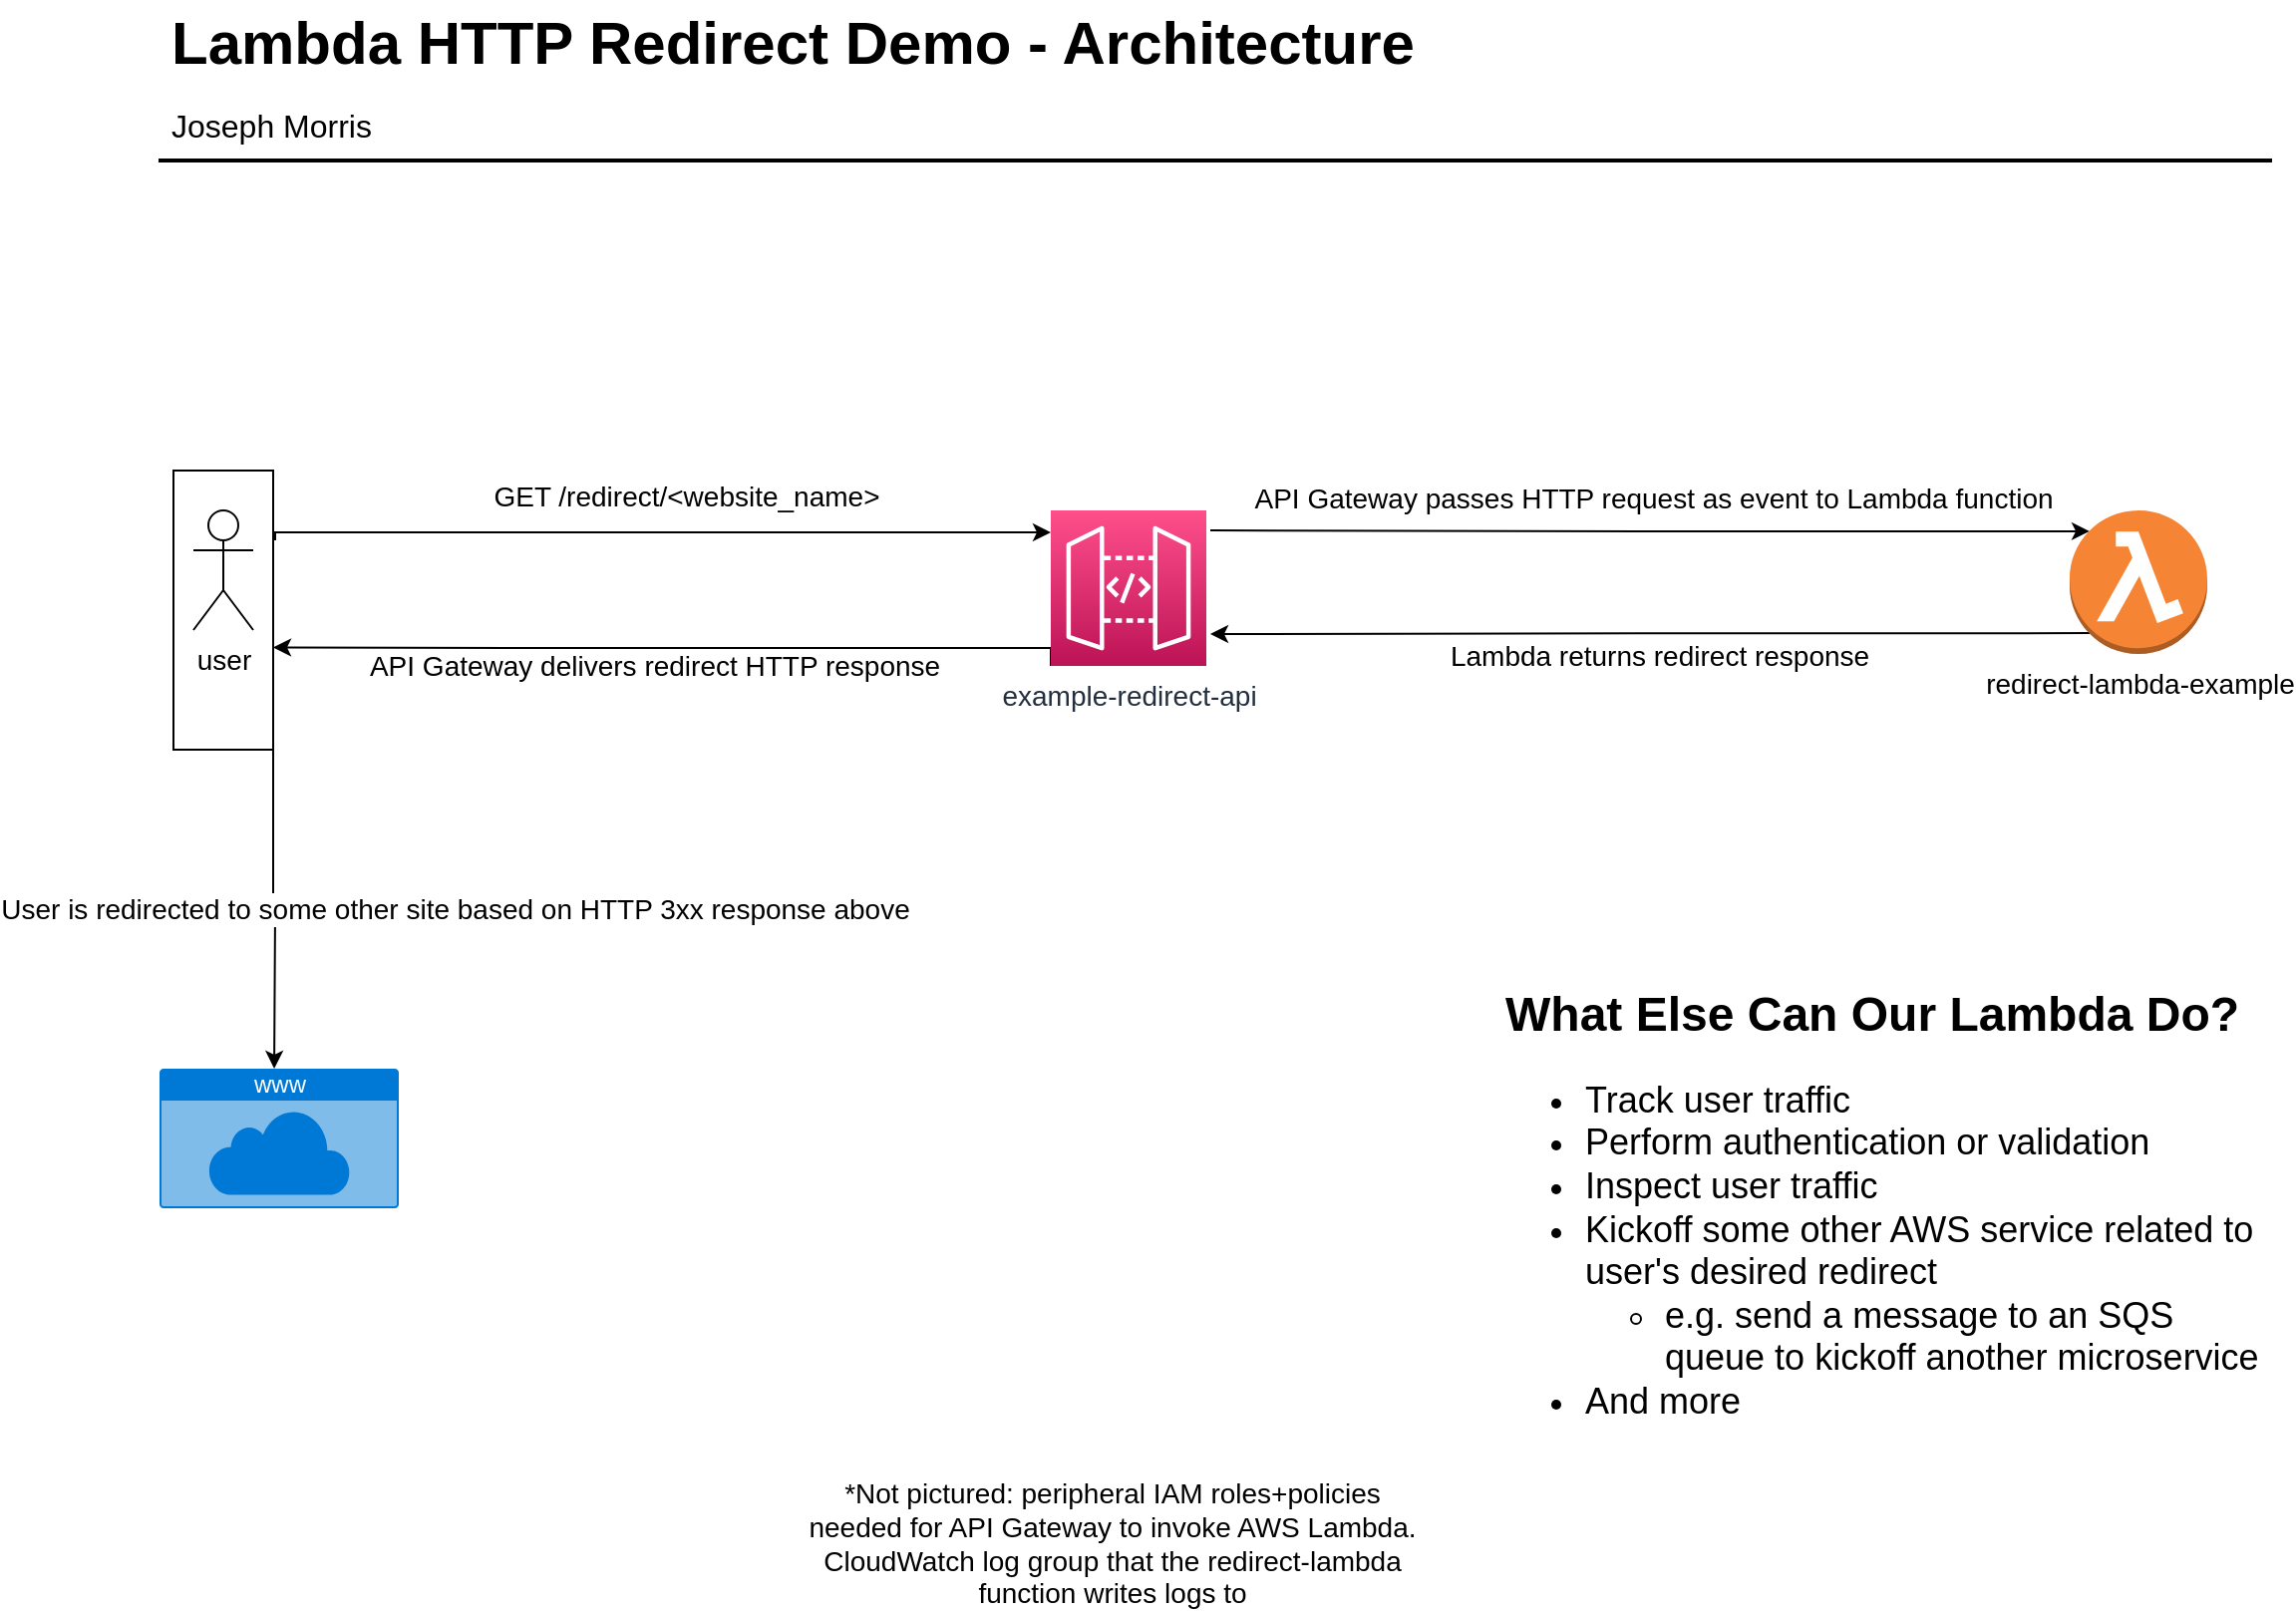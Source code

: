 <mxfile version="15.5.4" type="device"><diagram id="Ht1M8jgEwFfnCIfOTk4-" name="Page-1"><mxGraphModel dx="1673" dy="896" grid="1" gridSize="10" guides="1" tooltips="1" connect="1" arrows="1" fold="1" page="1" pageScale="1" pageWidth="1169" pageHeight="827" math="0" shadow="0"><root><mxCell id="0"/><mxCell id="1" parent="0"/><mxCell id="yhZvTM8VlQhfIVQSHp2Z-19" style="edgeStyle=orthogonalEdgeStyle;rounded=0;orthogonalLoop=1;jettySize=auto;html=1;exitX=1;exitY=1;exitDx=0;exitDy=0;" edge="1" parent="1" source="yhZvTM8VlQhfIVQSHp2Z-12"><mxGeometry relative="1" as="geometry"><mxPoint x="149.529" y="547" as="targetPoint"/></mxGeometry></mxCell><mxCell id="yhZvTM8VlQhfIVQSHp2Z-12" value="" style="rounded=0;whiteSpace=wrap;html=1;" vertex="1" parent="1"><mxGeometry x="99" y="247" width="50" height="140" as="geometry"/></mxCell><mxCell id="-QjtrjUzRDEMRZ5MF8oH-47" value="Lambda HTTP Redirect Demo - Architecture" style="text;html=1;resizable=0;points=[];autosize=1;align=left;verticalAlign=top;spacingTop=-4;fontSize=30;fontStyle=1" parent="1" vertex="1"><mxGeometry x="95.5" y="11.5" width="640" height="40" as="geometry"/></mxCell><mxCell id="-QjtrjUzRDEMRZ5MF8oH-48" value="Joseph Morris" style="text;html=1;resizable=0;points=[];autosize=1;align=left;verticalAlign=top;spacingTop=-4;fontSize=16;" parent="1" vertex="1"><mxGeometry x="95.5" y="61.5" width="120" height="20" as="geometry"/></mxCell><mxCell id="SCVMTBWpLvtzJIhz15lM-1" value="" style="line;strokeWidth=2;html=1;fontSize=14;" parent="1" vertex="1"><mxGeometry x="91.5" y="86.5" width="1060" height="10" as="geometry"/></mxCell><mxCell id="yhZvTM8VlQhfIVQSHp2Z-5" style="edgeStyle=orthogonalEdgeStyle;rounded=0;orthogonalLoop=1;jettySize=auto;html=1;exitX=1;exitY=0.25;exitDx=0;exitDy=0;entryX=0;entryY=0.141;entryDx=0;entryDy=0;entryPerimeter=0;fontSize=14;" edge="1" parent="1" target="yhZvTM8VlQhfIVQSHp2Z-3"><mxGeometry relative="1" as="geometry"><mxPoint x="150" y="282" as="sourcePoint"/><mxPoint x="530" y="278" as="targetPoint"/><Array as="points"><mxPoint x="150" y="278"/></Array></mxGeometry></mxCell><mxCell id="yhZvTM8VlQhfIVQSHp2Z-6" value="GET /redirect/&amp;lt;website_name&amp;gt;" style="edgeLabel;html=1;align=center;verticalAlign=middle;resizable=0;points=[];fontSize=14;" vertex="1" connectable="0" parent="yhZvTM8VlQhfIVQSHp2Z-5"><mxGeometry x="0.157" y="-1" relative="1" as="geometry"><mxPoint x="-18" y="-19" as="offset"/></mxGeometry></mxCell><mxCell id="yhZvTM8VlQhfIVQSHp2Z-1" value="user" style="shape=umlActor;verticalLabelPosition=bottom;verticalAlign=top;html=1;outlineConnect=0;fontSize=14;" vertex="1" parent="1"><mxGeometry x="109" y="267" width="30" height="60" as="geometry"/></mxCell><mxCell id="yhZvTM8VlQhfIVQSHp2Z-7" style="edgeStyle=orthogonalEdgeStyle;rounded=0;orthogonalLoop=1;jettySize=auto;html=1;entryX=0.145;entryY=0.145;entryDx=0;entryDy=0;entryPerimeter=0;fontSize=14;" edge="1" parent="1" target="yhZvTM8VlQhfIVQSHp2Z-4"><mxGeometry relative="1" as="geometry"><mxPoint x="619" y="277" as="sourcePoint"/></mxGeometry></mxCell><mxCell id="yhZvTM8VlQhfIVQSHp2Z-8" value="API Gateway passes HTTP request as event to Lambda function" style="edgeLabel;html=1;align=center;verticalAlign=middle;resizable=0;points=[];fontSize=14;" vertex="1" connectable="0" parent="yhZvTM8VlQhfIVQSHp2Z-7"><mxGeometry x="0.15" relative="1" as="geometry"><mxPoint x="-32" y="-17" as="offset"/></mxGeometry></mxCell><mxCell id="yhZvTM8VlQhfIVQSHp2Z-15" style="edgeStyle=orthogonalEdgeStyle;rounded=0;orthogonalLoop=1;jettySize=auto;html=1;exitX=0;exitY=1;exitDx=0;exitDy=0;exitPerimeter=0;entryX=1;entryY=0.634;entryDx=0;entryDy=0;entryPerimeter=0;fontSize=14;" edge="1" parent="1" source="yhZvTM8VlQhfIVQSHp2Z-3" target="yhZvTM8VlQhfIVQSHp2Z-12"><mxGeometry relative="1" as="geometry"><Array as="points"><mxPoint x="269" y="336"/><mxPoint x="269" y="336"/></Array></mxGeometry></mxCell><mxCell id="yhZvTM8VlQhfIVQSHp2Z-18" value="API Gateway delivers redirect HTTP response" style="edgeLabel;html=1;align=center;verticalAlign=middle;resizable=0;points=[];fontSize=14;" vertex="1" connectable="0" parent="yhZvTM8VlQhfIVQSHp2Z-15"><mxGeometry x="0.177" y="-3" relative="1" as="geometry"><mxPoint x="27" y="12" as="offset"/></mxGeometry></mxCell><mxCell id="yhZvTM8VlQhfIVQSHp2Z-3" value="example-redirect-api" style="sketch=0;points=[[0,0,0],[0.25,0,0],[0.5,0,0],[0.75,0,0],[1,0,0],[0,1,0],[0.25,1,0],[0.5,1,0],[0.75,1,0],[1,1,0],[0,0.25,0],[0,0.5,0],[0,0.75,0],[1,0.25,0],[1,0.5,0],[1,0.75,0]];outlineConnect=0;fontColor=#232F3E;gradientColor=#FF4F8B;gradientDirection=north;fillColor=#BC1356;strokeColor=#ffffff;dashed=0;verticalLabelPosition=bottom;verticalAlign=top;align=center;html=1;fontSize=14;fontStyle=0;aspect=fixed;shape=mxgraph.aws4.resourceIcon;resIcon=mxgraph.aws4.api_gateway;" vertex="1" parent="1"><mxGeometry x="539" y="267" width="78" height="78" as="geometry"/></mxCell><mxCell id="yhZvTM8VlQhfIVQSHp2Z-16" style="edgeStyle=orthogonalEdgeStyle;rounded=0;orthogonalLoop=1;jettySize=auto;html=1;exitX=0.145;exitY=0.855;exitDx=0;exitDy=0;exitPerimeter=0;fontSize=14;" edge="1" parent="1" source="yhZvTM8VlQhfIVQSHp2Z-4"><mxGeometry relative="1" as="geometry"><mxPoint x="619" y="329" as="targetPoint"/><mxPoint x="917.005" y="328.56" as="sourcePoint"/></mxGeometry></mxCell><mxCell id="yhZvTM8VlQhfIVQSHp2Z-17" value="Lambda returns redirect response" style="edgeLabel;html=1;align=center;verticalAlign=middle;resizable=0;points=[];fontSize=14;" vertex="1" connectable="0" parent="yhZvTM8VlQhfIVQSHp2Z-16"><mxGeometry x="0.207" y="4" relative="1" as="geometry"><mxPoint x="49" y="6" as="offset"/></mxGeometry></mxCell><mxCell id="yhZvTM8VlQhfIVQSHp2Z-4" value="redirect-lambda-example" style="outlineConnect=0;dashed=0;verticalLabelPosition=bottom;verticalAlign=top;align=center;html=1;shape=mxgraph.aws3.lambda_function;fillColor=#F58534;gradientColor=none;fontSize=14;" vertex="1" parent="1"><mxGeometry x="1050" y="267" width="69" height="72" as="geometry"/></mxCell><mxCell id="yhZvTM8VlQhfIVQSHp2Z-20" value="User is redirected to some other site based on HTTP 3xx response above" style="edgeLabel;html=1;align=center;verticalAlign=middle;resizable=0;points=[];fontSize=14;" vertex="1" connectable="0" parent="1"><mxGeometry x="239.996" y="466.999" as="geometry"/></mxCell><mxCell id="yhZvTM8VlQhfIVQSHp2Z-21" value="www" style="html=1;strokeColor=none;fillColor=#0079D6;labelPosition=center;verticalLabelPosition=middle;verticalAlign=top;align=center;fontSize=12;outlineConnect=0;spacingTop=-6;fontColor=#FFFFFF;sketch=0;shape=mxgraph.sitemap.cloud;" vertex="1" parent="1"><mxGeometry x="92" y="547" width="120" height="70" as="geometry"/></mxCell><mxCell id="yhZvTM8VlQhfIVQSHp2Z-23" value="&lt;h1&gt;What Else Can Our Lambda Do?&lt;/h1&gt;&lt;p style=&quot;font-size: 18px&quot;&gt;&lt;/p&gt;&lt;ul style=&quot;font-size: 18px&quot;&gt;&lt;li&gt;Track user traffic&lt;/li&gt;&lt;li&gt;Perform authentication or validation&lt;/li&gt;&lt;li&gt;Inspect user traffic&lt;/li&gt;&lt;li&gt;Kickoff some other AWS service related to user's desired redirect&amp;nbsp;&lt;/li&gt;&lt;ul&gt;&lt;li&gt;e.g. send a message to an SQS queue to kickoff another microservice&lt;br&gt;&lt;/li&gt;&lt;/ul&gt;&lt;li&gt;And more&lt;/li&gt;&lt;/ul&gt;&lt;p&gt;&lt;/p&gt;" style="text;html=1;strokeColor=none;fillColor=none;spacing=5;spacingTop=-20;whiteSpace=wrap;overflow=hidden;rounded=0;align=left;" vertex="1" parent="1"><mxGeometry x="761.5" y="500" width="390" height="263" as="geometry"/></mxCell><mxCell id="yhZvTM8VlQhfIVQSHp2Z-24" value="*Not pictured: peripheral IAM roles+policies needed for API Gateway to invoke AWS Lambda. CloudWatch log group that the redirect-lambda function writes logs to" style="text;html=1;strokeColor=none;fillColor=none;align=center;verticalAlign=middle;whiteSpace=wrap;rounded=0;fontSize=14;" vertex="1" parent="1"><mxGeometry x="410" y="770" width="320" height="30" as="geometry"/></mxCell></root></mxGraphModel></diagram></mxfile>